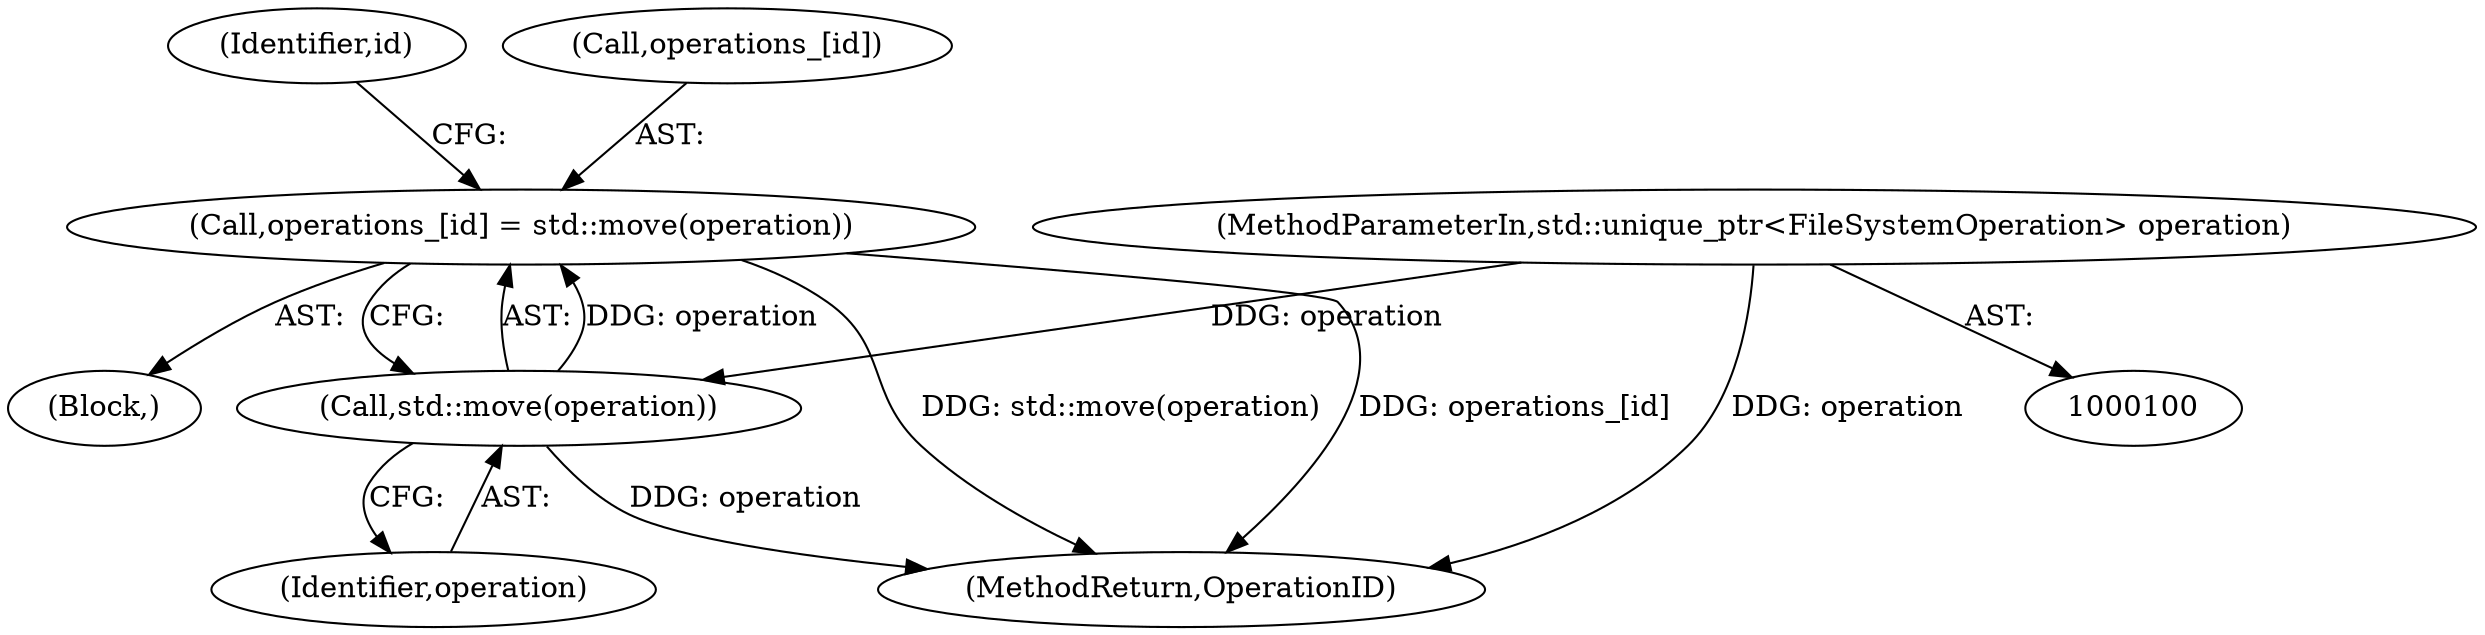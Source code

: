 digraph "0_Chrome_b38064dbb21aaf32151073dcb7d594b240c68f73@API" {
"1000108" [label="(Call,operations_[id] = std::move(operation))"];
"1000112" [label="(Call,std::move(operation))"];
"1000101" [label="(MethodParameterIn,std::unique_ptr<FileSystemOperation> operation)"];
"1000115" [label="(Identifier,id)"];
"1000109" [label="(Call,operations_[id])"];
"1000112" [label="(Call,std::move(operation))"];
"1000113" [label="(Identifier,operation)"];
"1000102" [label="(Block,)"];
"1000101" [label="(MethodParameterIn,std::unique_ptr<FileSystemOperation> operation)"];
"1000108" [label="(Call,operations_[id] = std::move(operation))"];
"1000116" [label="(MethodReturn,OperationID)"];
"1000108" -> "1000102"  [label="AST: "];
"1000108" -> "1000112"  [label="CFG: "];
"1000109" -> "1000108"  [label="AST: "];
"1000112" -> "1000108"  [label="AST: "];
"1000115" -> "1000108"  [label="CFG: "];
"1000108" -> "1000116"  [label="DDG: std::move(operation)"];
"1000108" -> "1000116"  [label="DDG: operations_[id]"];
"1000112" -> "1000108"  [label="DDG: operation"];
"1000112" -> "1000113"  [label="CFG: "];
"1000113" -> "1000112"  [label="AST: "];
"1000112" -> "1000116"  [label="DDG: operation"];
"1000101" -> "1000112"  [label="DDG: operation"];
"1000101" -> "1000100"  [label="AST: "];
"1000101" -> "1000116"  [label="DDG: operation"];
}
